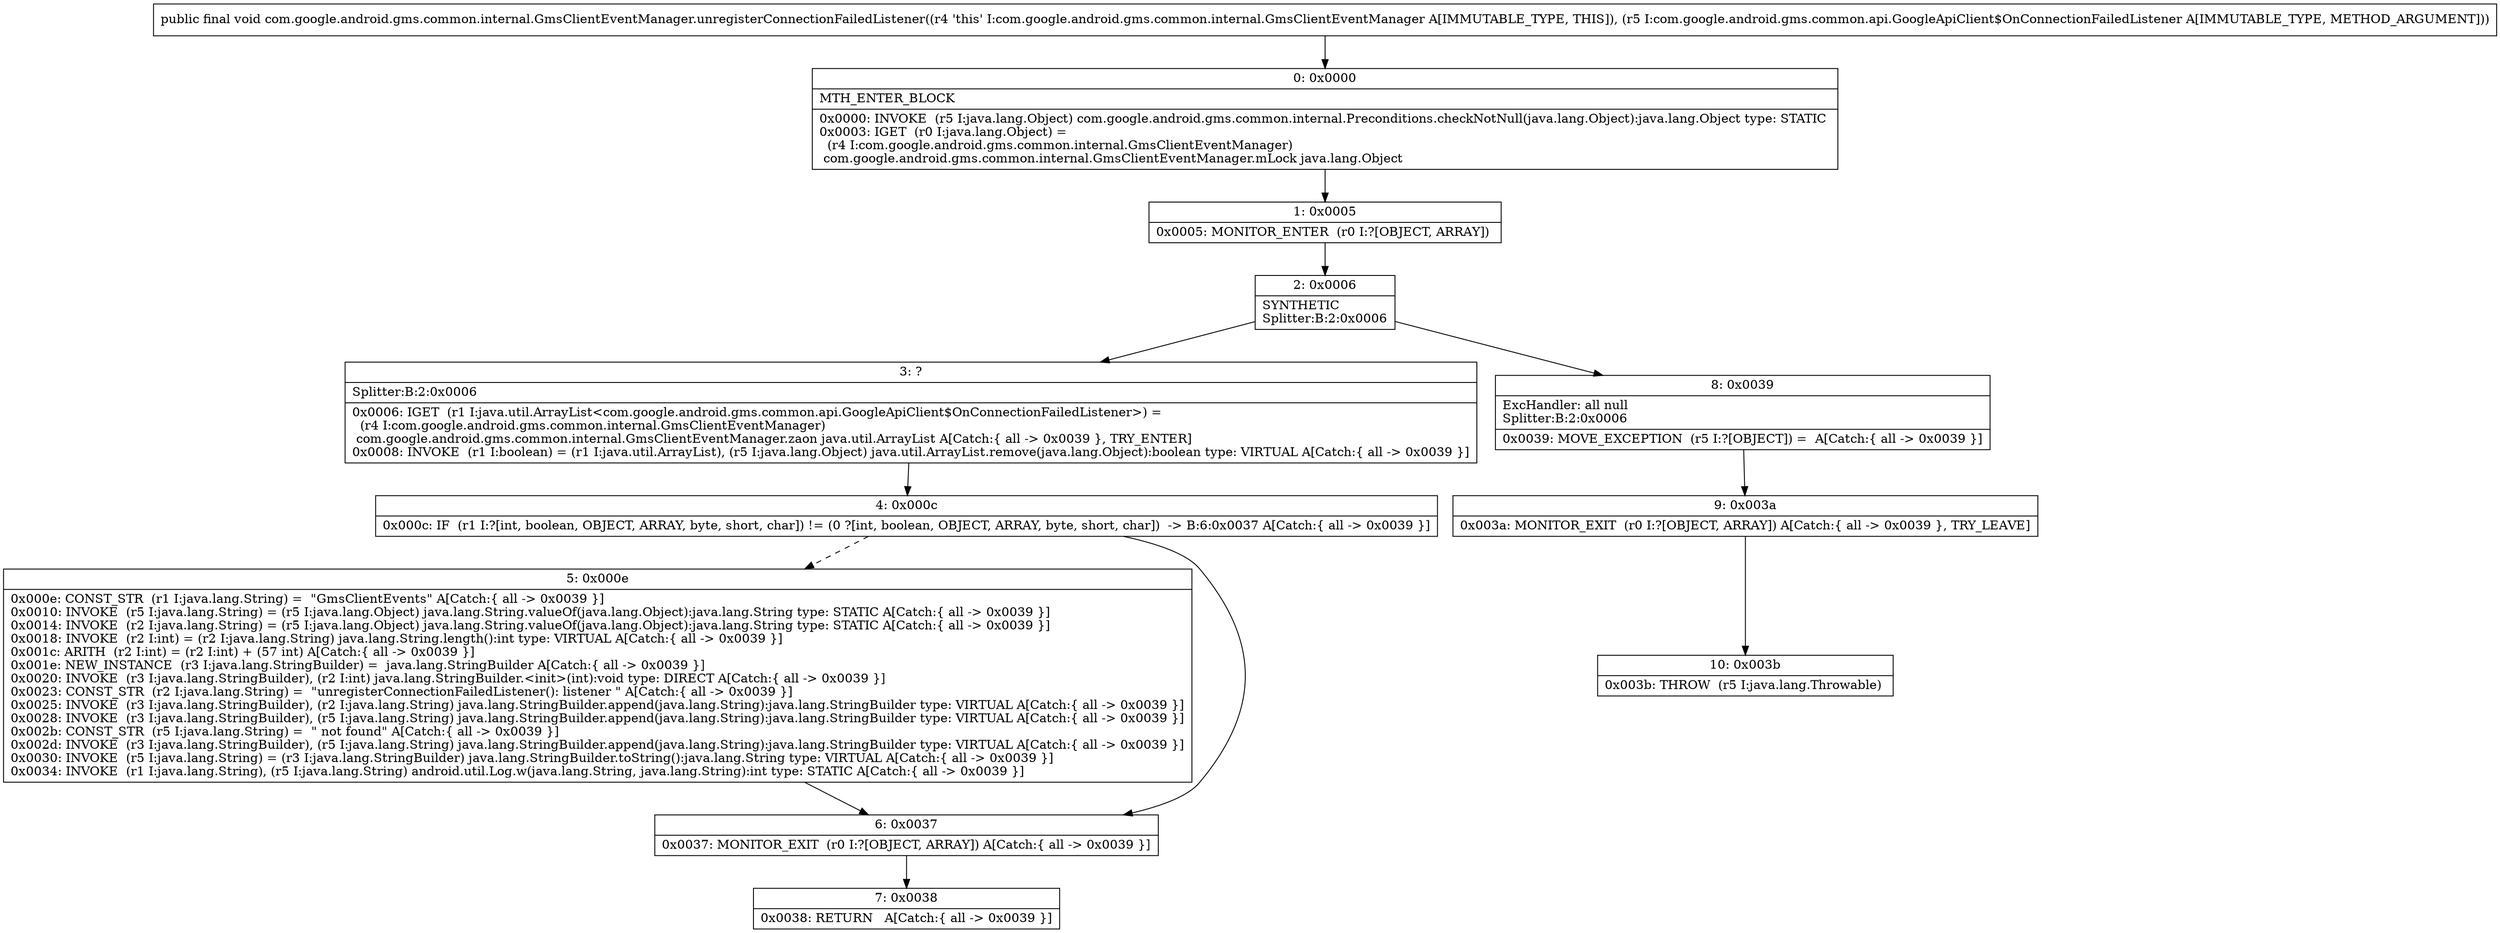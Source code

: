 digraph "CFG forcom.google.android.gms.common.internal.GmsClientEventManager.unregisterConnectionFailedListener(Lcom\/google\/android\/gms\/common\/api\/GoogleApiClient$OnConnectionFailedListener;)V" {
Node_0 [shape=record,label="{0\:\ 0x0000|MTH_ENTER_BLOCK\l|0x0000: INVOKE  (r5 I:java.lang.Object) com.google.android.gms.common.internal.Preconditions.checkNotNull(java.lang.Object):java.lang.Object type: STATIC \l0x0003: IGET  (r0 I:java.lang.Object) = \l  (r4 I:com.google.android.gms.common.internal.GmsClientEventManager)\l com.google.android.gms.common.internal.GmsClientEventManager.mLock java.lang.Object \l}"];
Node_1 [shape=record,label="{1\:\ 0x0005|0x0005: MONITOR_ENTER  (r0 I:?[OBJECT, ARRAY]) \l}"];
Node_2 [shape=record,label="{2\:\ 0x0006|SYNTHETIC\lSplitter:B:2:0x0006\l}"];
Node_3 [shape=record,label="{3\:\ ?|Splitter:B:2:0x0006\l|0x0006: IGET  (r1 I:java.util.ArrayList\<com.google.android.gms.common.api.GoogleApiClient$OnConnectionFailedListener\>) = \l  (r4 I:com.google.android.gms.common.internal.GmsClientEventManager)\l com.google.android.gms.common.internal.GmsClientEventManager.zaon java.util.ArrayList A[Catch:\{ all \-\> 0x0039 \}, TRY_ENTER]\l0x0008: INVOKE  (r1 I:boolean) = (r1 I:java.util.ArrayList), (r5 I:java.lang.Object) java.util.ArrayList.remove(java.lang.Object):boolean type: VIRTUAL A[Catch:\{ all \-\> 0x0039 \}]\l}"];
Node_4 [shape=record,label="{4\:\ 0x000c|0x000c: IF  (r1 I:?[int, boolean, OBJECT, ARRAY, byte, short, char]) != (0 ?[int, boolean, OBJECT, ARRAY, byte, short, char])  \-\> B:6:0x0037 A[Catch:\{ all \-\> 0x0039 \}]\l}"];
Node_5 [shape=record,label="{5\:\ 0x000e|0x000e: CONST_STR  (r1 I:java.lang.String) =  \"GmsClientEvents\" A[Catch:\{ all \-\> 0x0039 \}]\l0x0010: INVOKE  (r5 I:java.lang.String) = (r5 I:java.lang.Object) java.lang.String.valueOf(java.lang.Object):java.lang.String type: STATIC A[Catch:\{ all \-\> 0x0039 \}]\l0x0014: INVOKE  (r2 I:java.lang.String) = (r5 I:java.lang.Object) java.lang.String.valueOf(java.lang.Object):java.lang.String type: STATIC A[Catch:\{ all \-\> 0x0039 \}]\l0x0018: INVOKE  (r2 I:int) = (r2 I:java.lang.String) java.lang.String.length():int type: VIRTUAL A[Catch:\{ all \-\> 0x0039 \}]\l0x001c: ARITH  (r2 I:int) = (r2 I:int) + (57 int) A[Catch:\{ all \-\> 0x0039 \}]\l0x001e: NEW_INSTANCE  (r3 I:java.lang.StringBuilder) =  java.lang.StringBuilder A[Catch:\{ all \-\> 0x0039 \}]\l0x0020: INVOKE  (r3 I:java.lang.StringBuilder), (r2 I:int) java.lang.StringBuilder.\<init\>(int):void type: DIRECT A[Catch:\{ all \-\> 0x0039 \}]\l0x0023: CONST_STR  (r2 I:java.lang.String) =  \"unregisterConnectionFailedListener(): listener \" A[Catch:\{ all \-\> 0x0039 \}]\l0x0025: INVOKE  (r3 I:java.lang.StringBuilder), (r2 I:java.lang.String) java.lang.StringBuilder.append(java.lang.String):java.lang.StringBuilder type: VIRTUAL A[Catch:\{ all \-\> 0x0039 \}]\l0x0028: INVOKE  (r3 I:java.lang.StringBuilder), (r5 I:java.lang.String) java.lang.StringBuilder.append(java.lang.String):java.lang.StringBuilder type: VIRTUAL A[Catch:\{ all \-\> 0x0039 \}]\l0x002b: CONST_STR  (r5 I:java.lang.String) =  \" not found\" A[Catch:\{ all \-\> 0x0039 \}]\l0x002d: INVOKE  (r3 I:java.lang.StringBuilder), (r5 I:java.lang.String) java.lang.StringBuilder.append(java.lang.String):java.lang.StringBuilder type: VIRTUAL A[Catch:\{ all \-\> 0x0039 \}]\l0x0030: INVOKE  (r5 I:java.lang.String) = (r3 I:java.lang.StringBuilder) java.lang.StringBuilder.toString():java.lang.String type: VIRTUAL A[Catch:\{ all \-\> 0x0039 \}]\l0x0034: INVOKE  (r1 I:java.lang.String), (r5 I:java.lang.String) android.util.Log.w(java.lang.String, java.lang.String):int type: STATIC A[Catch:\{ all \-\> 0x0039 \}]\l}"];
Node_6 [shape=record,label="{6\:\ 0x0037|0x0037: MONITOR_EXIT  (r0 I:?[OBJECT, ARRAY]) A[Catch:\{ all \-\> 0x0039 \}]\l}"];
Node_7 [shape=record,label="{7\:\ 0x0038|0x0038: RETURN   A[Catch:\{ all \-\> 0x0039 \}]\l}"];
Node_8 [shape=record,label="{8\:\ 0x0039|ExcHandler: all null\lSplitter:B:2:0x0006\l|0x0039: MOVE_EXCEPTION  (r5 I:?[OBJECT]) =  A[Catch:\{ all \-\> 0x0039 \}]\l}"];
Node_9 [shape=record,label="{9\:\ 0x003a|0x003a: MONITOR_EXIT  (r0 I:?[OBJECT, ARRAY]) A[Catch:\{ all \-\> 0x0039 \}, TRY_LEAVE]\l}"];
Node_10 [shape=record,label="{10\:\ 0x003b|0x003b: THROW  (r5 I:java.lang.Throwable) \l}"];
MethodNode[shape=record,label="{public final void com.google.android.gms.common.internal.GmsClientEventManager.unregisterConnectionFailedListener((r4 'this' I:com.google.android.gms.common.internal.GmsClientEventManager A[IMMUTABLE_TYPE, THIS]), (r5 I:com.google.android.gms.common.api.GoogleApiClient$OnConnectionFailedListener A[IMMUTABLE_TYPE, METHOD_ARGUMENT])) }"];
MethodNode -> Node_0;
Node_0 -> Node_1;
Node_1 -> Node_2;
Node_2 -> Node_3;
Node_2 -> Node_8;
Node_3 -> Node_4;
Node_4 -> Node_5[style=dashed];
Node_4 -> Node_6;
Node_5 -> Node_6;
Node_6 -> Node_7;
Node_8 -> Node_9;
Node_9 -> Node_10;
}

